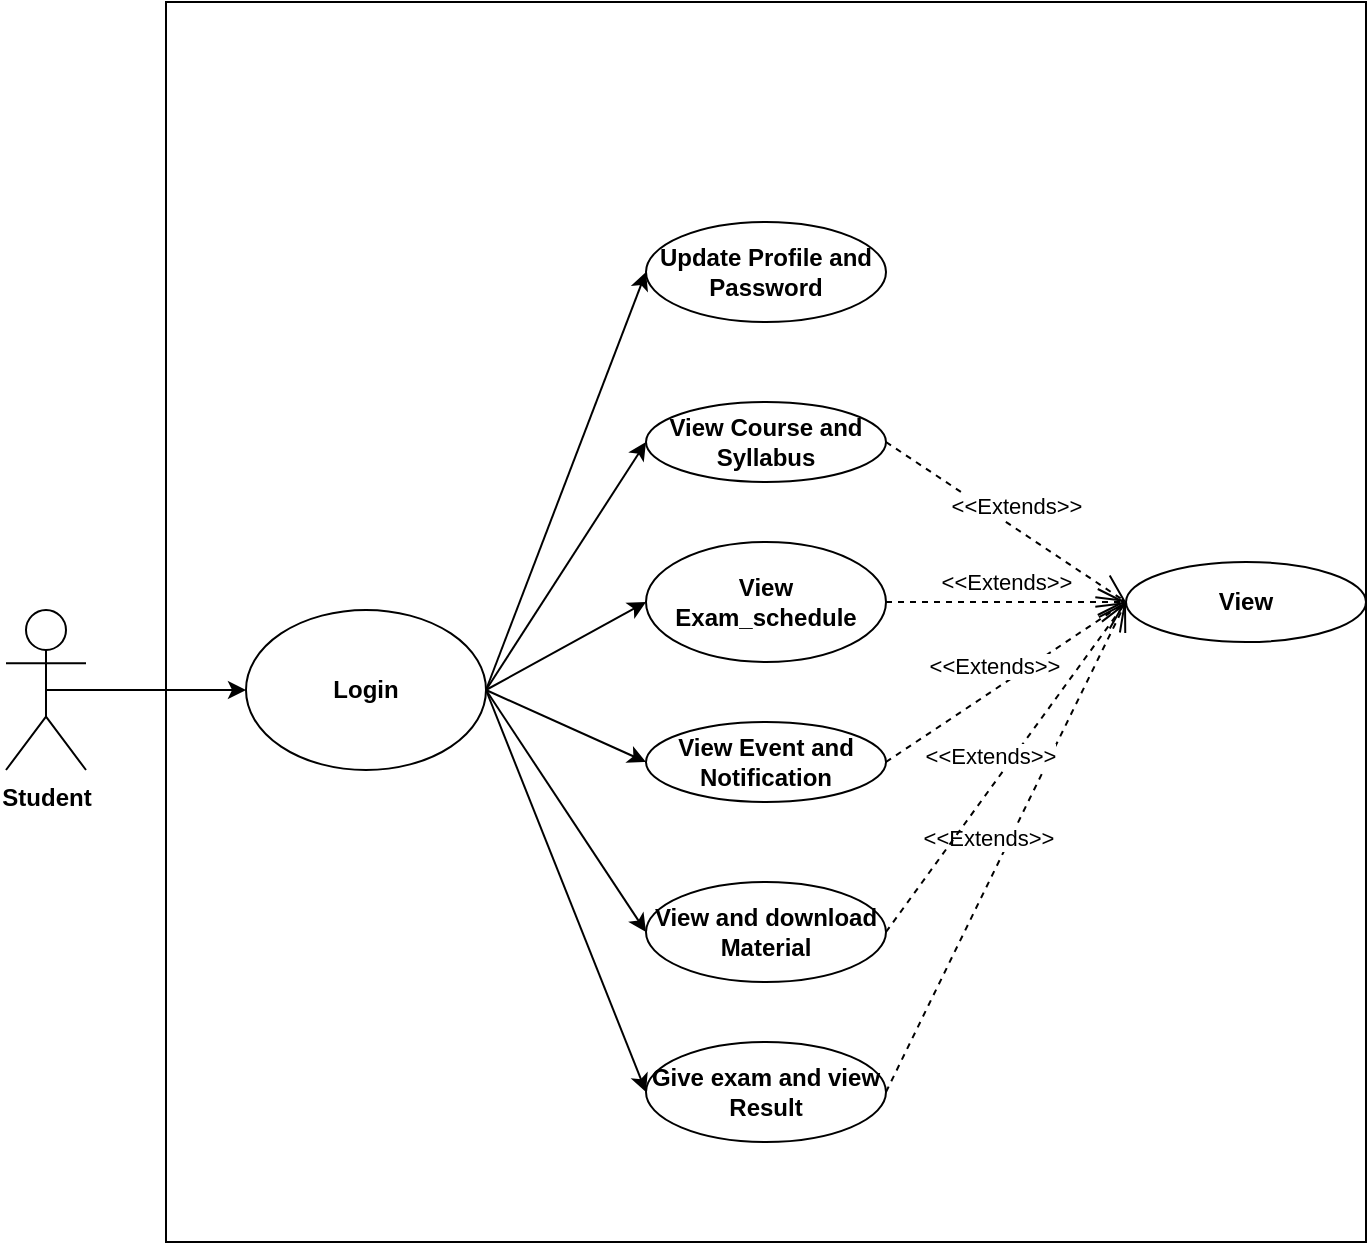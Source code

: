 <mxfile version="12.4.1" type="device" pages="1"><diagram id="-WtMuzNj1OtKJQWZ-gPg" name="Page-1"><mxGraphModel dx="1736" dy="866" grid="1" gridSize="10" guides="1" tooltips="1" connect="1" arrows="1" fold="1" page="1" pageScale="1" pageWidth="827" pageHeight="1169" math="0" shadow="0"><root><mxCell id="0"/><mxCell id="1" parent="0"/><mxCell id="2abFkvIkAXN5Pg3tzGs2-275" value="" style="verticalLabelPosition=bottom;verticalAlign=top;html=1;shape=mxgraph.basic.rect;fillColor2=none;strokeWidth=1;size=20;indent=5;" vertex="1" parent="1"><mxGeometry x="160" y="180" width="600" height="620" as="geometry"/></mxCell><mxCell id="2abFkvIkAXN5Pg3tzGs2-251" value="Student" style="shape=umlActor;verticalLabelPosition=bottom;labelBackgroundColor=#ffffff;verticalAlign=top;html=1;outlineConnect=0;fontStyle=1" vertex="1" parent="1"><mxGeometry x="80" y="484" width="40" height="80" as="geometry"/></mxCell><mxCell id="2abFkvIkAXN5Pg3tzGs2-252" value="Login" style="ellipse;whiteSpace=wrap;html=1;fontStyle=1" vertex="1" parent="1"><mxGeometry x="200" y="484" width="120" height="80" as="geometry"/></mxCell><mxCell id="2abFkvIkAXN5Pg3tzGs2-253" value="View Course and Syllabus" style="ellipse;whiteSpace=wrap;html=1;fontStyle=1" vertex="1" parent="1"><mxGeometry x="400" y="380" width="120" height="40" as="geometry"/></mxCell><mxCell id="2abFkvIkAXN5Pg3tzGs2-254" value="View Exam_schedule" style="ellipse;whiteSpace=wrap;html=1;fontStyle=1" vertex="1" parent="1"><mxGeometry x="400" y="450" width="120" height="60" as="geometry"/></mxCell><mxCell id="2abFkvIkAXN5Pg3tzGs2-255" value="View and download Material" style="ellipse;whiteSpace=wrap;html=1;fontStyle=1" vertex="1" parent="1"><mxGeometry x="400" y="620" width="120" height="50" as="geometry"/></mxCell><mxCell id="2abFkvIkAXN5Pg3tzGs2-256" value="View Event and Notification" style="ellipse;whiteSpace=wrap;html=1;fontStyle=1" vertex="1" parent="1"><mxGeometry x="400" y="540" width="120" height="40" as="geometry"/></mxCell><mxCell id="2abFkvIkAXN5Pg3tzGs2-257" value="Update Profile and Password" style="ellipse;whiteSpace=wrap;html=1;fontStyle=1" vertex="1" parent="1"><mxGeometry x="400" y="290" width="120" height="50" as="geometry"/></mxCell><mxCell id="2abFkvIkAXN5Pg3tzGs2-258" value="" style="endArrow=classic;html=1;entryX=0;entryY=0.5;entryDx=0;entryDy=0;exitX=0.5;exitY=0.5;exitDx=0;exitDy=0;exitPerimeter=0;fontStyle=1" edge="1" parent="1" source="2abFkvIkAXN5Pg3tzGs2-251" target="2abFkvIkAXN5Pg3tzGs2-252"><mxGeometry width="50" height="50" relative="1" as="geometry"><mxPoint x="80" y="810" as="sourcePoint"/><mxPoint x="130" y="760" as="targetPoint"/></mxGeometry></mxCell><mxCell id="2abFkvIkAXN5Pg3tzGs2-259" value="" style="endArrow=classic;html=1;entryX=0;entryY=0.5;entryDx=0;entryDy=0;exitX=1;exitY=0.5;exitDx=0;exitDy=0;fontStyle=1" edge="1" parent="1" source="2abFkvIkAXN5Pg3tzGs2-252" target="2abFkvIkAXN5Pg3tzGs2-257"><mxGeometry width="50" height="50" relative="1" as="geometry"><mxPoint x="120" y="500" as="sourcePoint"/><mxPoint x="220" y="500" as="targetPoint"/></mxGeometry></mxCell><mxCell id="2abFkvIkAXN5Pg3tzGs2-260" value="" style="endArrow=classic;html=1;entryX=0;entryY=0.5;entryDx=0;entryDy=0;exitX=1;exitY=0.5;exitDx=0;exitDy=0;fontStyle=1" edge="1" parent="1" source="2abFkvIkAXN5Pg3tzGs2-252" target="2abFkvIkAXN5Pg3tzGs2-253"><mxGeometry width="50" height="50" relative="1" as="geometry"><mxPoint x="130" y="510" as="sourcePoint"/><mxPoint x="230" y="510" as="targetPoint"/></mxGeometry></mxCell><mxCell id="2abFkvIkAXN5Pg3tzGs2-261" value="" style="endArrow=classic;html=1;entryX=0;entryY=0.5;entryDx=0;entryDy=0;exitX=1;exitY=0.5;exitDx=0;exitDy=0;fontStyle=1" edge="1" parent="1" source="2abFkvIkAXN5Pg3tzGs2-252" target="2abFkvIkAXN5Pg3tzGs2-256"><mxGeometry width="50" height="50" relative="1" as="geometry"><mxPoint x="140" y="520" as="sourcePoint"/><mxPoint x="240" y="520" as="targetPoint"/></mxGeometry></mxCell><mxCell id="2abFkvIkAXN5Pg3tzGs2-262" value="" style="endArrow=classic;html=1;entryX=0;entryY=0.5;entryDx=0;entryDy=0;exitX=1;exitY=0.5;exitDx=0;exitDy=0;fontStyle=1" edge="1" parent="1" source="2abFkvIkAXN5Pg3tzGs2-252" target="2abFkvIkAXN5Pg3tzGs2-255"><mxGeometry width="50" height="50" relative="1" as="geometry"><mxPoint x="150" y="530" as="sourcePoint"/><mxPoint x="250" y="530" as="targetPoint"/></mxGeometry></mxCell><mxCell id="2abFkvIkAXN5Pg3tzGs2-263" value="" style="endArrow=classic;html=1;entryX=0;entryY=0.5;entryDx=0;entryDy=0;exitX=1;exitY=0.5;exitDx=0;exitDy=0;fontStyle=1" edge="1" parent="1" source="2abFkvIkAXN5Pg3tzGs2-252" target="2abFkvIkAXN5Pg3tzGs2-254"><mxGeometry width="50" height="50" relative="1" as="geometry"><mxPoint x="160" y="540" as="sourcePoint"/><mxPoint x="260" y="540" as="targetPoint"/></mxGeometry></mxCell><mxCell id="2abFkvIkAXN5Pg3tzGs2-264" value="Give exam and view Result" style="ellipse;whiteSpace=wrap;html=1;fontStyle=1" vertex="1" parent="1"><mxGeometry x="400" y="700" width="120" height="50" as="geometry"/></mxCell><mxCell id="2abFkvIkAXN5Pg3tzGs2-265" value="" style="endArrow=classic;html=1;entryX=0;entryY=0.5;entryDx=0;entryDy=0;exitX=1;exitY=0.5;exitDx=0;exitDy=0;fontStyle=1" edge="1" parent="1" source="2abFkvIkAXN5Pg3tzGs2-252" target="2abFkvIkAXN5Pg3tzGs2-264"><mxGeometry width="50" height="50" relative="1" as="geometry"><mxPoint x="330.0" y="534" as="sourcePoint"/><mxPoint x="410" y="655.0" as="targetPoint"/></mxGeometry></mxCell><mxCell id="2abFkvIkAXN5Pg3tzGs2-268" value="View" style="ellipse;whiteSpace=wrap;html=1;fontStyle=1" vertex="1" parent="1"><mxGeometry x="640" y="460" width="120" height="40" as="geometry"/></mxCell><mxCell id="2abFkvIkAXN5Pg3tzGs2-269" value="&amp;lt;&amp;lt;Extends&amp;gt;&amp;gt;" style="endArrow=open;endSize=12;dashed=1;html=1;entryX=0;entryY=0.5;entryDx=0;entryDy=0;exitX=1;exitY=0.5;exitDx=0;exitDy=0;" edge="1" parent="1" source="2abFkvIkAXN5Pg3tzGs2-253" target="2abFkvIkAXN5Pg3tzGs2-268"><mxGeometry y="10" width="160" relative="1" as="geometry"><mxPoint x="580" y="400" as="sourcePoint"/><mxPoint x="740" y="630" as="targetPoint"/><mxPoint as="offset"/></mxGeometry></mxCell><mxCell id="2abFkvIkAXN5Pg3tzGs2-271" value="&amp;lt;&amp;lt;Extends&amp;gt;&amp;gt;" style="endArrow=open;endSize=12;dashed=1;html=1;entryX=0;entryY=0.5;entryDx=0;entryDy=0;exitX=1;exitY=0.5;exitDx=0;exitDy=0;" edge="1" parent="1" source="2abFkvIkAXN5Pg3tzGs2-264" target="2abFkvIkAXN5Pg3tzGs2-268"><mxGeometry y="10" width="160" relative="1" as="geometry"><mxPoint x="610" y="570" as="sourcePoint"/><mxPoint x="730" y="650" as="targetPoint"/><mxPoint as="offset"/></mxGeometry></mxCell><mxCell id="2abFkvIkAXN5Pg3tzGs2-272" value="&amp;lt;&amp;lt;Extends&amp;gt;&amp;gt;" style="endArrow=open;endSize=12;dashed=1;html=1;entryX=0;entryY=0.5;entryDx=0;entryDy=0;exitX=1;exitY=0.5;exitDx=0;exitDy=0;" edge="1" parent="1" source="2abFkvIkAXN5Pg3tzGs2-255" target="2abFkvIkAXN5Pg3tzGs2-268"><mxGeometry y="10" width="160" relative="1" as="geometry"><mxPoint x="580" y="510" as="sourcePoint"/><mxPoint x="700" y="590" as="targetPoint"/><mxPoint as="offset"/></mxGeometry></mxCell><mxCell id="2abFkvIkAXN5Pg3tzGs2-273" value="&amp;lt;&amp;lt;Extends&amp;gt;&amp;gt;" style="endArrow=open;endSize=12;dashed=1;html=1;entryX=0;entryY=0.5;entryDx=0;entryDy=0;exitX=1;exitY=0.5;exitDx=0;exitDy=0;" edge="1" parent="1" source="2abFkvIkAXN5Pg3tzGs2-256" target="2abFkvIkAXN5Pg3tzGs2-268"><mxGeometry y="10" width="160" relative="1" as="geometry"><mxPoint x="570" y="484" as="sourcePoint"/><mxPoint x="690" y="564" as="targetPoint"/><mxPoint as="offset"/></mxGeometry></mxCell><mxCell id="2abFkvIkAXN5Pg3tzGs2-274" value="&amp;lt;&amp;lt;Extends&amp;gt;&amp;gt;" style="endArrow=open;endSize=12;dashed=1;html=1;entryX=0;entryY=0.5;entryDx=0;entryDy=0;exitX=1;exitY=0.5;exitDx=0;exitDy=0;" edge="1" parent="1" source="2abFkvIkAXN5Pg3tzGs2-254" target="2abFkvIkAXN5Pg3tzGs2-268"><mxGeometry y="10" width="160" relative="1" as="geometry"><mxPoint x="530" y="570" as="sourcePoint"/><mxPoint x="700" y="574" as="targetPoint"/><mxPoint as="offset"/></mxGeometry></mxCell></root></mxGraphModel></diagram></mxfile>
